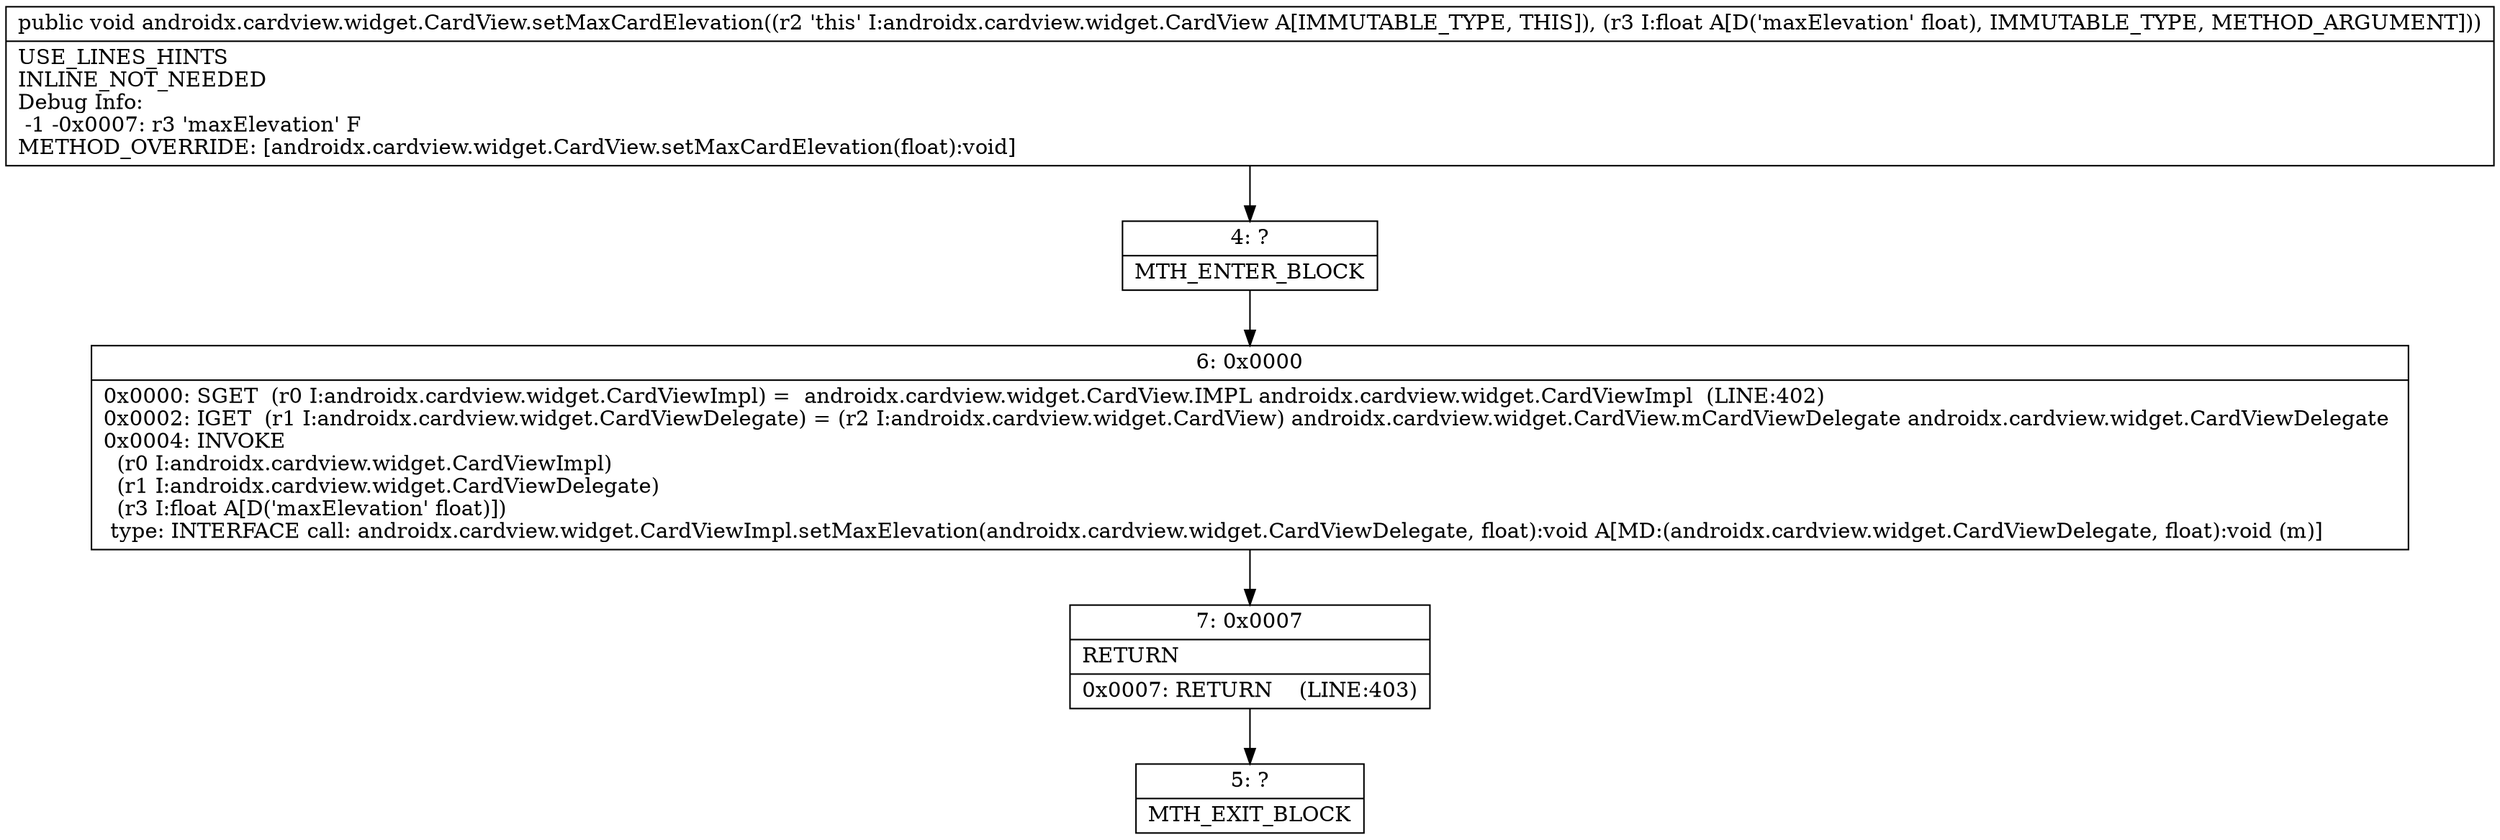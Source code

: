 digraph "CFG forandroidx.cardview.widget.CardView.setMaxCardElevation(F)V" {
Node_4 [shape=record,label="{4\:\ ?|MTH_ENTER_BLOCK\l}"];
Node_6 [shape=record,label="{6\:\ 0x0000|0x0000: SGET  (r0 I:androidx.cardview.widget.CardViewImpl) =  androidx.cardview.widget.CardView.IMPL androidx.cardview.widget.CardViewImpl  (LINE:402)\l0x0002: IGET  (r1 I:androidx.cardview.widget.CardViewDelegate) = (r2 I:androidx.cardview.widget.CardView) androidx.cardview.widget.CardView.mCardViewDelegate androidx.cardview.widget.CardViewDelegate \l0x0004: INVOKE  \l  (r0 I:androidx.cardview.widget.CardViewImpl)\l  (r1 I:androidx.cardview.widget.CardViewDelegate)\l  (r3 I:float A[D('maxElevation' float)])\l type: INTERFACE call: androidx.cardview.widget.CardViewImpl.setMaxElevation(androidx.cardview.widget.CardViewDelegate, float):void A[MD:(androidx.cardview.widget.CardViewDelegate, float):void (m)]\l}"];
Node_7 [shape=record,label="{7\:\ 0x0007|RETURN\l|0x0007: RETURN    (LINE:403)\l}"];
Node_5 [shape=record,label="{5\:\ ?|MTH_EXIT_BLOCK\l}"];
MethodNode[shape=record,label="{public void androidx.cardview.widget.CardView.setMaxCardElevation((r2 'this' I:androidx.cardview.widget.CardView A[IMMUTABLE_TYPE, THIS]), (r3 I:float A[D('maxElevation' float), IMMUTABLE_TYPE, METHOD_ARGUMENT]))  | USE_LINES_HINTS\lINLINE_NOT_NEEDED\lDebug Info:\l  \-1 \-0x0007: r3 'maxElevation' F\lMETHOD_OVERRIDE: [androidx.cardview.widget.CardView.setMaxCardElevation(float):void]\l}"];
MethodNode -> Node_4;Node_4 -> Node_6;
Node_6 -> Node_7;
Node_7 -> Node_5;
}

